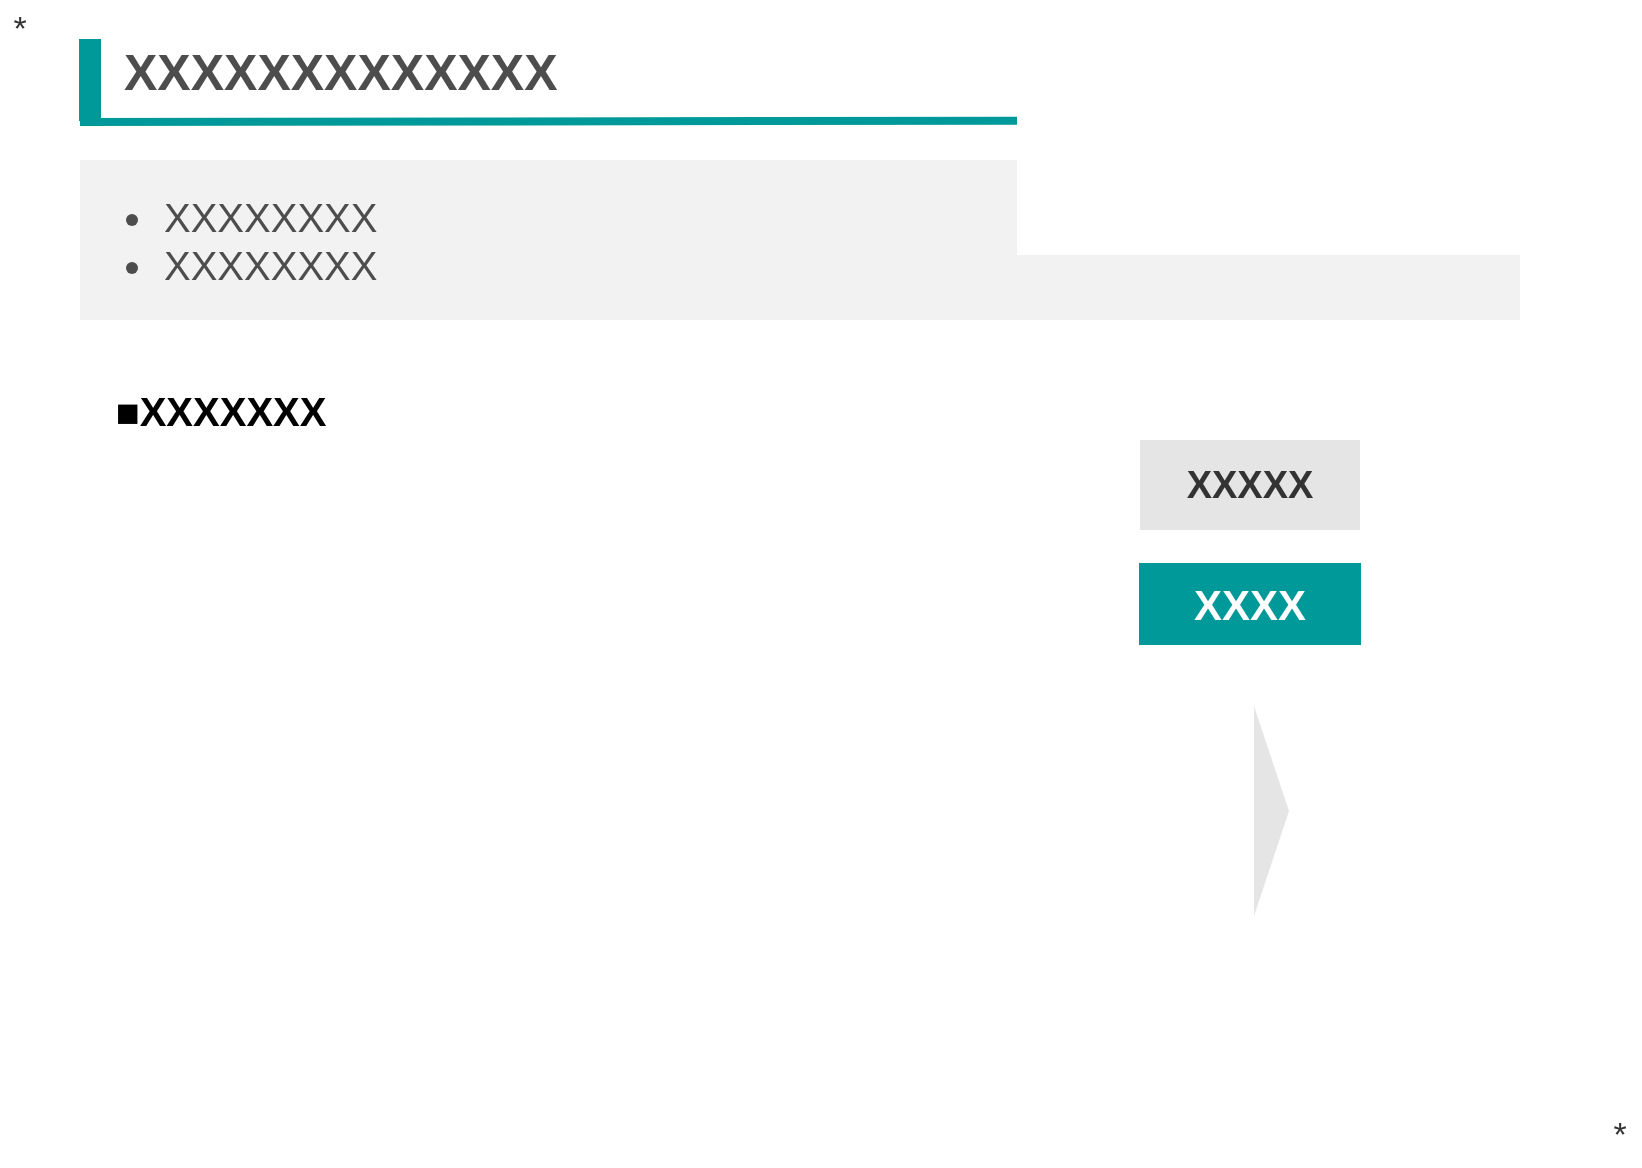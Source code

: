 <mxfile version="16.5.6" type="device"><diagram id="GHUH7aUTHNV1iHFmT0C8" name="ページ1"><mxGraphModel dx="1140" dy="671" grid="1" gridSize="10" guides="1" tooltips="1" connect="1" arrows="1" fold="1" page="1" pageScale="1" pageWidth="827" pageHeight="583" math="0" shadow="0"><root><mxCell id="qaeBgTrw7U3qTMY30elM-0"/><mxCell id="qaeBgTrw7U3qTMY30elM-1" parent="qaeBgTrw7U3qTMY30elM-0"/><mxCell id="_4hq-xx5Gk1IdgjJdW3N-16" value="" style="rounded=0;whiteSpace=wrap;html=1;fontSize=17;strokeWidth=1;fillColor=#009999;strokeColor=#009999;" parent="qaeBgTrw7U3qTMY30elM-1" vertex="1"><mxGeometry x="40" y="20" width="10" height="40" as="geometry"/></mxCell><mxCell id="_4hq-xx5Gk1IdgjJdW3N-17" value="" style="endArrow=none;html=1;rounded=0;fontSize=17;strokeWidth=4;strokeColor=#009999;" parent="qaeBgTrw7U3qTMY30elM-1" edge="1"><mxGeometry width="50" height="50" relative="1" as="geometry"><mxPoint x="40" y="61" as="sourcePoint"/><mxPoint x="760" y="60" as="targetPoint"/></mxGeometry></mxCell><mxCell id="_4hq-xx5Gk1IdgjJdW3N-18" value="&lt;font color=&quot;#4d4d4d&quot; style=&quot;font-size: 25px&quot;&gt;&lt;b style=&quot;font-size: 25px&quot;&gt;XXXXXXXXXXXXX&lt;/b&gt;&lt;/font&gt;" style="text;html=1;strokeColor=none;fillColor=none;align=left;verticalAlign=middle;whiteSpace=wrap;rounded=0;fontSize=25;" parent="qaeBgTrw7U3qTMY30elM-1" vertex="1"><mxGeometry x="60" y="20" width="685" height="30" as="geometry"/></mxCell><mxCell id="_4hq-xx5Gk1IdgjJdW3N-20" value="&lt;ul style=&quot;font-size: 20px&quot;&gt;&lt;li style=&quot;font-size: 20px&quot;&gt;XXXXXXXX&lt;br&gt;&lt;/li&gt;&lt;li style=&quot;font-size: 20px&quot;&gt;XXXXXXXX&lt;/li&gt;&lt;/ul&gt;" style="rounded=0;whiteSpace=wrap;html=1;fontSize=20;fontColor=#4D4D4D;strokeColor=none;strokeWidth=1;fillColor=#E6E6E6;gradientColor=none;opacity=50;align=left;" parent="qaeBgTrw7U3qTMY30elM-1" vertex="1"><mxGeometry x="40" y="80" width="720" height="80" as="geometry"/></mxCell><mxCell id="_4hq-xx5Gk1IdgjJdW3N-26" value="*" style="text;html=1;strokeColor=none;fillColor=none;align=center;verticalAlign=middle;whiteSpace=wrap;rounded=0;fontSize=17;fontColor=#333333;opacity=50;" parent="qaeBgTrw7U3qTMY30elM-1" vertex="1"><mxGeometry width="20" height="30" as="geometry"/></mxCell><mxCell id="_4hq-xx5Gk1IdgjJdW3N-27" value="*" style="text;html=1;strokeColor=none;fillColor=none;align=center;verticalAlign=middle;whiteSpace=wrap;rounded=0;fontSize=17;fontColor=#333333;opacity=50;" parent="qaeBgTrw7U3qTMY30elM-1" vertex="1"><mxGeometry x="800" y="553" width="20" height="30" as="geometry"/></mxCell><mxCell id="_4hq-xx5Gk1IdgjJdW3N-84" value="&lt;b&gt;XXXXX&lt;/b&gt;" style="rounded=0;whiteSpace=wrap;html=1;fontSize=19;fontColor=#333333;strokeColor=none;strokeWidth=1;fillColor=#CCCCCC;gradientColor=none;opacity=50;" parent="qaeBgTrw7U3qTMY30elM-1" vertex="1"><mxGeometry x="570" y="220" width="110" height="45" as="geometry"/></mxCell><mxCell id="xxPYegeVweWzAf8Oj5iP-4" value="XXXX" style="rounded=0;whiteSpace=wrap;html=1;fontSize=21;fontColor=#FFFFFF;strokeColor=#009999;strokeWidth=1;fillColor=#009999;fontStyle=1" parent="qaeBgTrw7U3qTMY30elM-1" vertex="1"><mxGeometry x="570" y="282" width="110" height="40" as="geometry"/></mxCell><mxCell id="xxPYegeVweWzAf8Oj5iP-16" value="" style="triangle;whiteSpace=wrap;html=1;fontSize=12;strokeColor=none;strokeWidth=1;fillColor=#CCCCCC;opacity=50;direction=south;rotation=-90;" parent="qaeBgTrw7U3qTMY30elM-1" vertex="1"><mxGeometry x="583.25" y="396.75" width="105" height="17.5" as="geometry"/></mxCell><mxCell id="xxPYegeVweWzAf8Oj5iP-30" value="■XXXXXXX" style="text;html=1;align=center;verticalAlign=middle;resizable=0;points=[];autosize=1;strokeColor=none;fillColor=none;fontSize=20;fontStyle=1" parent="qaeBgTrw7U3qTMY30elM-1" vertex="1"><mxGeometry x="50" y="190" width="120" height="30" as="geometry"/></mxCell></root></mxGraphModel></diagram></mxfile>